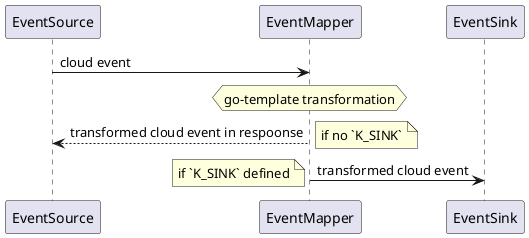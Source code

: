 @startuml mappers
EventSource -> EventMapper: cloud event
hnote over EventMapper : go-template transformation
EventMapper --> EventSource: transformed cloud event in respoonse
note right: if no `K_SINK`
EventMapper -> EventSink: transformed cloud event
note left: if `K_SINK` defined
@enduml